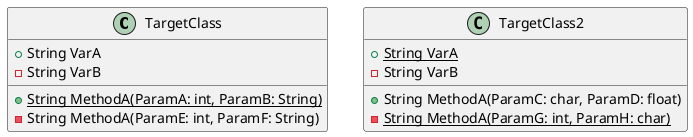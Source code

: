 @startuml Class Diagram
class TargetClass
TargetClass : +  String VarA
TargetClass : -  String VarB
TargetClass : + {static} String MethodA(ParamA: int, ParamB: String)
TargetClass : -  String MethodA(ParamE: int, ParamF: String)
class TargetClass2
TargetClass2 : + {static} String VarA
TargetClass2 : -  String VarB
TargetClass2 : +  String MethodA(ParamC: char, ParamD: float)
TargetClass2 : - {static} String MethodA(ParamG: int, ParamH: char)
@enduml
